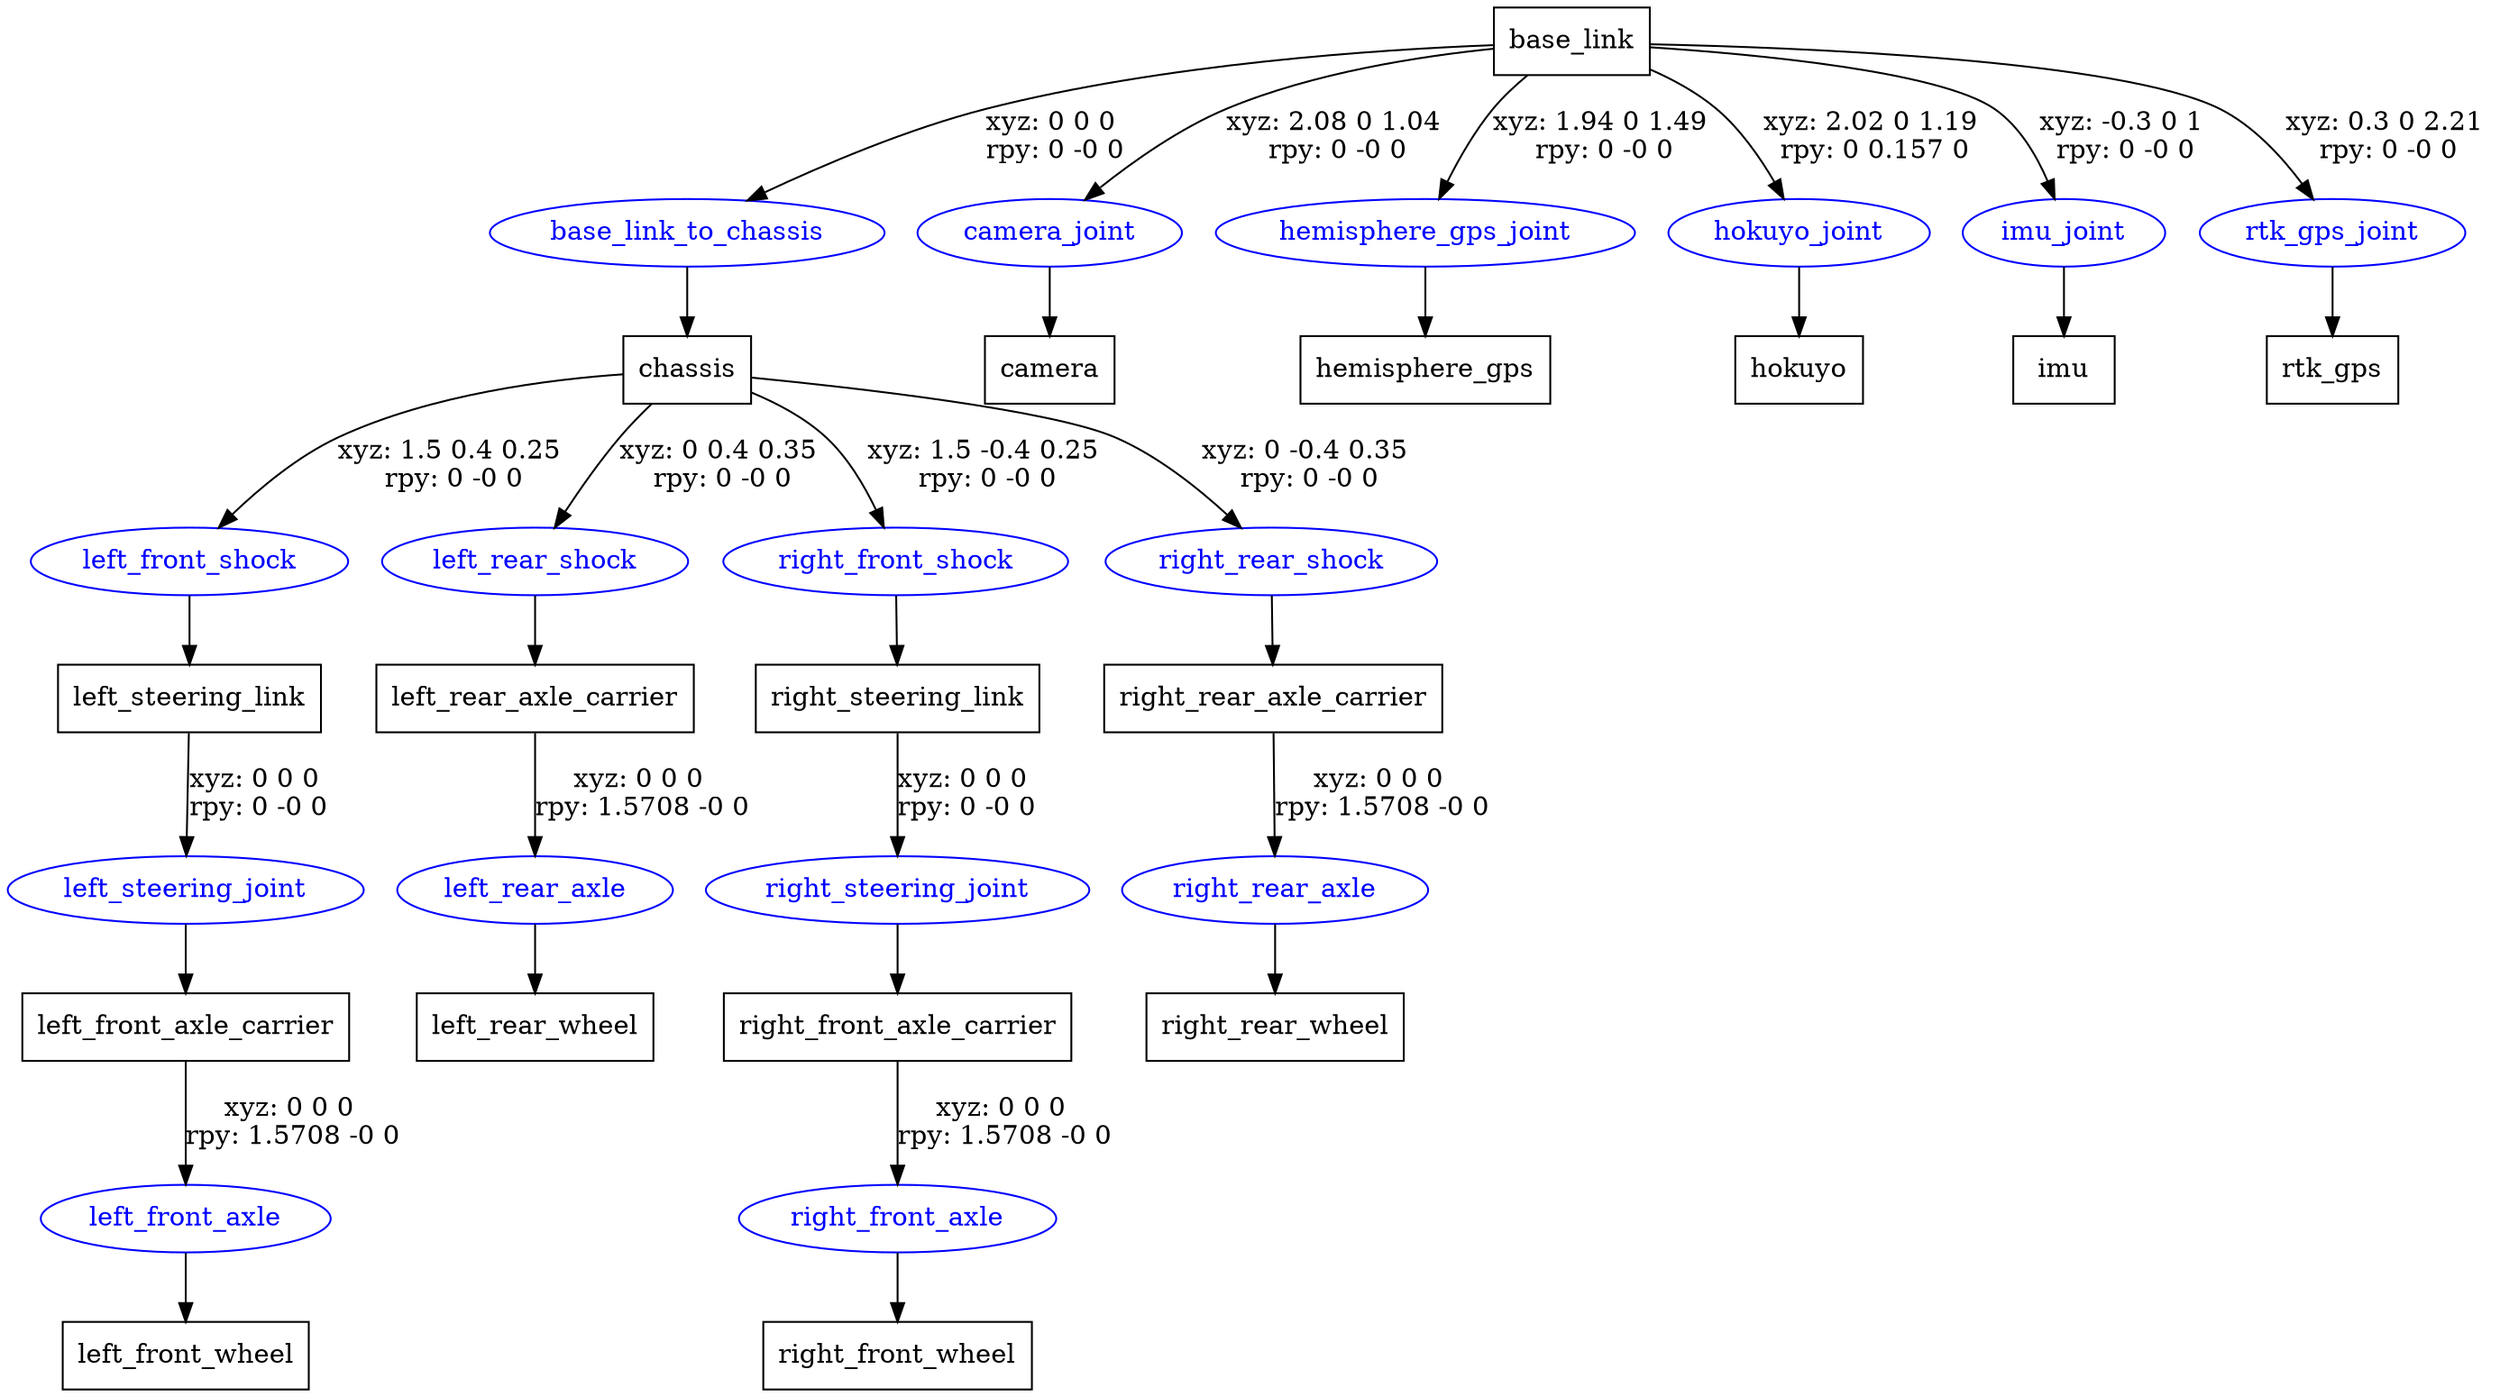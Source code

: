 digraph G {
node [shape=box];
"base_link" [label="base_link"];
"chassis" [label="chassis"];
"left_steering_link" [label="left_steering_link"];
"left_front_axle_carrier" [label="left_front_axle_carrier"];
"left_front_wheel" [label="left_front_wheel"];
"left_rear_axle_carrier" [label="left_rear_axle_carrier"];
"left_rear_wheel" [label="left_rear_wheel"];
"right_steering_link" [label="right_steering_link"];
"right_front_axle_carrier" [label="right_front_axle_carrier"];
"right_front_wheel" [label="right_front_wheel"];
"right_rear_axle_carrier" [label="right_rear_axle_carrier"];
"right_rear_wheel" [label="right_rear_wheel"];
"camera" [label="camera"];
"hemisphere_gps" [label="hemisphere_gps"];
"hokuyo" [label="hokuyo"];
"imu" [label="imu"];
"rtk_gps" [label="rtk_gps"];
node [shape=ellipse, color=blue, fontcolor=blue];
"base_link" -> "base_link_to_chassis" [label="xyz: 0 0 0 \nrpy: 0 -0 0"]
"base_link_to_chassis" -> "chassis"
"chassis" -> "left_front_shock" [label="xyz: 1.5 0.4 0.25 \nrpy: 0 -0 0"]
"left_front_shock" -> "left_steering_link"
"left_steering_link" -> "left_steering_joint" [label="xyz: 0 0 0 \nrpy: 0 -0 0"]
"left_steering_joint" -> "left_front_axle_carrier"
"left_front_axle_carrier" -> "left_front_axle" [label="xyz: 0 0 0 \nrpy: 1.5708 -0 0"]
"left_front_axle" -> "left_front_wheel"
"chassis" -> "left_rear_shock" [label="xyz: 0 0.4 0.35 \nrpy: 0 -0 0"]
"left_rear_shock" -> "left_rear_axle_carrier"
"left_rear_axle_carrier" -> "left_rear_axle" [label="xyz: 0 0 0 \nrpy: 1.5708 -0 0"]
"left_rear_axle" -> "left_rear_wheel"
"chassis" -> "right_front_shock" [label="xyz: 1.5 -0.4 0.25 \nrpy: 0 -0 0"]
"right_front_shock" -> "right_steering_link"
"right_steering_link" -> "right_steering_joint" [label="xyz: 0 0 0 \nrpy: 0 -0 0"]
"right_steering_joint" -> "right_front_axle_carrier"
"right_front_axle_carrier" -> "right_front_axle" [label="xyz: 0 0 0 \nrpy: 1.5708 -0 0"]
"right_front_axle" -> "right_front_wheel"
"chassis" -> "right_rear_shock" [label="xyz: 0 -0.4 0.35 \nrpy: 0 -0 0"]
"right_rear_shock" -> "right_rear_axle_carrier"
"right_rear_axle_carrier" -> "right_rear_axle" [label="xyz: 0 0 0 \nrpy: 1.5708 -0 0"]
"right_rear_axle" -> "right_rear_wheel"
"base_link" -> "camera_joint" [label="xyz: 2.08 0 1.04 \nrpy: 0 -0 0"]
"camera_joint" -> "camera"
"base_link" -> "hemisphere_gps_joint" [label="xyz: 1.94 0 1.49 \nrpy: 0 -0 0"]
"hemisphere_gps_joint" -> "hemisphere_gps"
"base_link" -> "hokuyo_joint" [label="xyz: 2.02 0 1.19 \nrpy: 0 0.157 0"]
"hokuyo_joint" -> "hokuyo"
"base_link" -> "imu_joint" [label="xyz: -0.3 0 1 \nrpy: 0 -0 0"]
"imu_joint" -> "imu"
"base_link" -> "rtk_gps_joint" [label="xyz: 0.3 0 2.21 \nrpy: 0 -0 0"]
"rtk_gps_joint" -> "rtk_gps"
}
